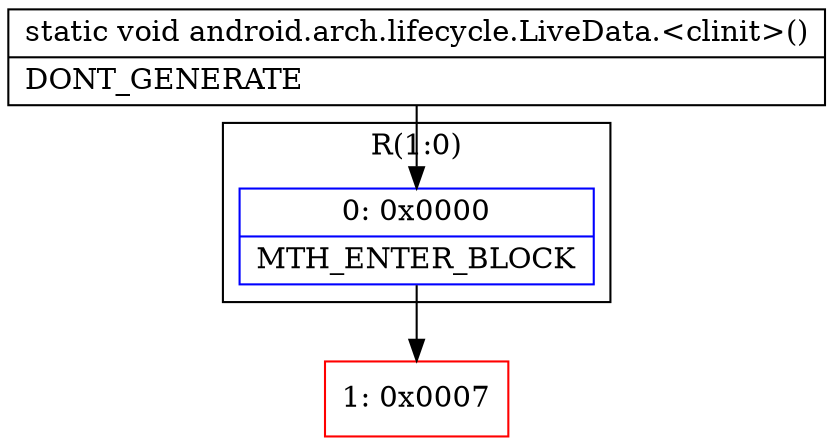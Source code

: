 digraph "CFG forandroid.arch.lifecycle.LiveData.\<clinit\>()V" {
subgraph cluster_Region_476822586 {
label = "R(1:0)";
node [shape=record,color=blue];
Node_0 [shape=record,label="{0\:\ 0x0000|MTH_ENTER_BLOCK\l}"];
}
Node_1 [shape=record,color=red,label="{1\:\ 0x0007}"];
MethodNode[shape=record,label="{static void android.arch.lifecycle.LiveData.\<clinit\>()  | DONT_GENERATE\l}"];
MethodNode -> Node_0;
Node_0 -> Node_1;
}

